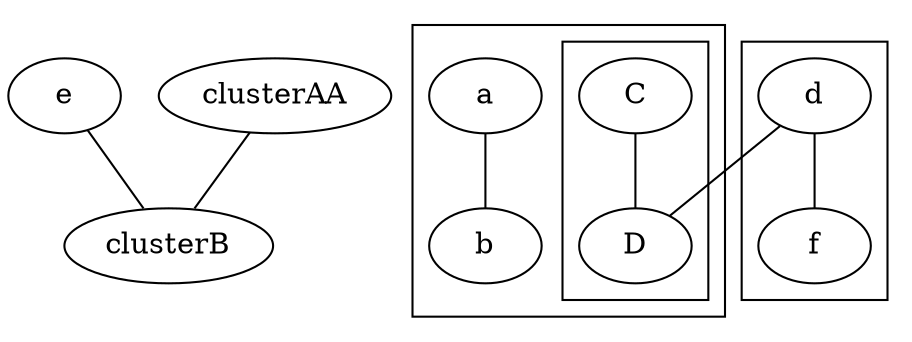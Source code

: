 graph G{
    e
    subgraph clusterA{
        a -- b;
        subgraph clusterAA{
            C -- D;
        }
    }

    subgraph clusterB{
        d -- f
    }

    d -- D
    e -- clusterB
    clusterAA -- clusterB
}
